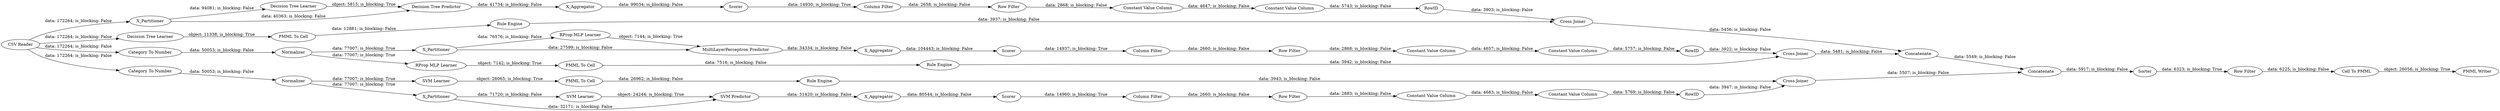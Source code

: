 digraph {
	"-8322336222410262132_53" [label="PMML To Cell"]
	"-8322336222410262132_36" [label="Cell To PMML"]
	"-8322336222410262132_26" [label="RProp MLP Learner"]
	"-8322336222410262132_29" [label=RowID]
	"-8322336222410262132_39" [label=Concatenate]
	"-8322336222410262132_37" [label="PMML Writer"]
	"-8322336222410262132_27" [label="PMML To Cell"]
	"-8322336222410262132_7" [label=X_Aggregator]
	"-8322336222410262132_9" [label="Column Filter"]
	"-8322336222410262132_1" [label="CSV Reader"]
	"-8322336222410262132_8" [label="Row Filter"]
	"-8322336222410262132_31" [label="Column Filter"]
	"-8322336222410262132_20" [label="Category To Number"]
	"-8322336222410262132_46" [label="Row Filter"]
	"-8322336222410262132_4" [label="Decision Tree Learner"]
	"-8322336222410262132_25" [label=X_Aggregator]
	"-8322336222410262132_48" [label="Constant Value Column"]
	"-8322336222410262132_21" [label=X_Partitioner]
	"-8322336222410262132_38" [label=Sorter]
	"-8322336222410262132_33" [label="Constant Value Column"]
	"-8322336222410262132_11" [label="Constant Value Column"]
	"-8322336222410262132_35" [label="SVM Predictor"]
	"-8322336222410262132_40" [label=X_Partitioner]
	"-8322336222410262132_30" [label="Row Filter"]
	"-8322336222410262132_52" [label="SVM Learner"]
	"-8322336222410262132_19" [label=Normalizer]
	"-8322336222410262132_50" [label="Cross Joiner"]
	"-8322336222410262132_22" [label="RProp MLP Learner"]
	"-8322336222410262132_5" [label="Decision Tree Predictor"]
	"-8322336222410262132_24" [label=Scorer]
	"-8322336222410262132_56" [label="Row Filter"]
	"-8322336222410262132_13" [label=RowID]
	"-8322336222410262132_6" [label=Scorer]
	"-8322336222410262132_54" [label="Rule Engine"]
	"-8322336222410262132_34" [label="SVM Learner"]
	"-8322336222410262132_28" [label="Rule Engine"]
	"-8322336222410262132_42" [label="Category To Number"]
	"-8322336222410262132_23" [label="MultiLayerPerceptron Predictor"]
	"-8322336222410262132_3" [label=X_Partitioner]
	"-8322336222410262132_16" [label="Rule Engine"]
	"-8322336222410262132_15" [label="PMML To Cell"]
	"-8322336222410262132_14" [label="Decision Tree Learner"]
	"-8322336222410262132_45" [label=RowID]
	"-8322336222410262132_10" [label="Constant Value Column"]
	"-8322336222410262132_17" [label="Cross Joiner"]
	"-8322336222410262132_43" [label=X_Aggregator]
	"-8322336222410262132_41" [label=Normalizer]
	"-8322336222410262132_51" [label="Cross Joiner"]
	"-8322336222410262132_44" [label=Scorer]
	"-8322336222410262132_47" [label="Column Filter"]
	"-8322336222410262132_49" [label="Constant Value Column"]
	"-8322336222410262132_32" [label="Constant Value Column"]
	"-8322336222410262132_55" [label=Concatenate]
	"-8322336222410262132_49" -> "-8322336222410262132_45" [label="data: 5769; is_blocking: False"]
	"-8322336222410262132_24" -> "-8322336222410262132_31" [label="data: 14937; is_blocking: True"]
	"-8322336222410262132_50" -> "-8322336222410262132_55" [label="data: 5507; is_blocking: False"]
	"-8322336222410262132_10" -> "-8322336222410262132_11" [label="data: 4647; is_blocking: False"]
	"-8322336222410262132_47" -> "-8322336222410262132_46" [label="data: 2660; is_blocking: False"]
	"-8322336222410262132_56" -> "-8322336222410262132_36" [label="data: 6225; is_blocking: False"]
	"-8322336222410262132_11" -> "-8322336222410262132_13" [label="data: 5743; is_blocking: False"]
	"-8322336222410262132_3" -> "-8322336222410262132_4" [label="data: 94081; is_blocking: False"]
	"-8322336222410262132_32" -> "-8322336222410262132_33" [label="data: 4657; is_blocking: False"]
	"-8322336222410262132_1" -> "-8322336222410262132_42" [label="data: 172264; is_blocking: False"]
	"-8322336222410262132_22" -> "-8322336222410262132_23" [label="object: 7144; is_blocking: True"]
	"-8322336222410262132_19" -> "-8322336222410262132_21" [label="data: 77007; is_blocking: True"]
	"-8322336222410262132_36" -> "-8322336222410262132_37" [label="object: 26056; is_blocking: True"]
	"-8322336222410262132_29" -> "-8322336222410262132_51" [label="data: 3922; is_blocking: False"]
	"-8322336222410262132_3" -> "-8322336222410262132_5" [label="data: 40363; is_blocking: False"]
	"-8322336222410262132_38" -> "-8322336222410262132_56" [label="data: 6323; is_blocking: True"]
	"-8322336222410262132_15" -> "-8322336222410262132_16" [label="data: 12881; is_blocking: False"]
	"-8322336222410262132_8" -> "-8322336222410262132_10" [label="data: 2868; is_blocking: False"]
	"-8322336222410262132_21" -> "-8322336222410262132_23" [label="data: 27599; is_blocking: False"]
	"-8322336222410262132_40" -> "-8322336222410262132_35" [label="data: 32171; is_blocking: False"]
	"-8322336222410262132_4" -> "-8322336222410262132_5" [label="object: 5815; is_blocking: True"]
	"-8322336222410262132_27" -> "-8322336222410262132_28" [label="data: 7516; is_blocking: False"]
	"-8322336222410262132_28" -> "-8322336222410262132_51" [label="data: 3942; is_blocking: False"]
	"-8322336222410262132_19" -> "-8322336222410262132_26" [label="data: 77007; is_blocking: True"]
	"-8322336222410262132_33" -> "-8322336222410262132_29" [label="data: 5757; is_blocking: False"]
	"-8322336222410262132_26" -> "-8322336222410262132_27" [label="object: 7142; is_blocking: True"]
	"-8322336222410262132_14" -> "-8322336222410262132_15" [label="object: 11338; is_blocking: True"]
	"-8322336222410262132_20" -> "-8322336222410262132_19" [label="data: 50053; is_blocking: False"]
	"-8322336222410262132_21" -> "-8322336222410262132_22" [label="data: 76576; is_blocking: False"]
	"-8322336222410262132_40" -> "-8322336222410262132_34" [label="data: 71720; is_blocking: False"]
	"-8322336222410262132_1" -> "-8322336222410262132_3" [label="data: 172264; is_blocking: False"]
	"-8322336222410262132_41" -> "-8322336222410262132_52" [label="data: 77007; is_blocking: True"]
	"-8322336222410262132_46" -> "-8322336222410262132_48" [label="data: 2883; is_blocking: False"]
	"-8322336222410262132_31" -> "-8322336222410262132_30" [label="data: 2660; is_blocking: False"]
	"-8322336222410262132_6" -> "-8322336222410262132_9" [label="data: 14930; is_blocking: True"]
	"-8322336222410262132_25" -> "-8322336222410262132_24" [label="data: 104443; is_blocking: False"]
	"-8322336222410262132_1" -> "-8322336222410262132_20" [label="data: 172264; is_blocking: False"]
	"-8322336222410262132_16" -> "-8322336222410262132_17" [label="data: 3937; is_blocking: False"]
	"-8322336222410262132_17" -> "-8322336222410262132_39" [label="data: 5456; is_blocking: False"]
	"-8322336222410262132_48" -> "-8322336222410262132_49" [label="data: 4683; is_blocking: False"]
	"-8322336222410262132_9" -> "-8322336222410262132_8" [label="data: 2658; is_blocking: False"]
	"-8322336222410262132_43" -> "-8322336222410262132_44" [label="data: 80544; is_blocking: False"]
	"-8322336222410262132_34" -> "-8322336222410262132_35" [label="object: 24244; is_blocking: True"]
	"-8322336222410262132_30" -> "-8322336222410262132_32" [label="data: 2868; is_blocking: False"]
	"-8322336222410262132_5" -> "-8322336222410262132_7" [label="data: 41734; is_blocking: False"]
	"-8322336222410262132_39" -> "-8322336222410262132_55" [label="data: 5549; is_blocking: False"]
	"-8322336222410262132_1" -> "-8322336222410262132_14" [label="data: 172264; is_blocking: False"]
	"-8322336222410262132_51" -> "-8322336222410262132_39" [label="data: 5481; is_blocking: False"]
	"-8322336222410262132_54" -> "-8322336222410262132_50" [label="data: 3943; is_blocking: False"]
	"-8322336222410262132_7" -> "-8322336222410262132_6" [label="data: 99034; is_blocking: False"]
	"-8322336222410262132_52" -> "-8322336222410262132_53" [label="object: 26065; is_blocking: True"]
	"-8322336222410262132_13" -> "-8322336222410262132_17" [label="data: 3903; is_blocking: False"]
	"-8322336222410262132_35" -> "-8322336222410262132_43" [label="data: 31420; is_blocking: False"]
	"-8322336222410262132_44" -> "-8322336222410262132_47" [label="data: 14960; is_blocking: True"]
	"-8322336222410262132_55" -> "-8322336222410262132_38" [label="data: 5917; is_blocking: False"]
	"-8322336222410262132_23" -> "-8322336222410262132_25" [label="data: 34334; is_blocking: False"]
	"-8322336222410262132_53" -> "-8322336222410262132_54" [label="data: 26962; is_blocking: False"]
	"-8322336222410262132_45" -> "-8322336222410262132_50" [label="data: 3947; is_blocking: False"]
	"-8322336222410262132_41" -> "-8322336222410262132_40" [label="data: 77007; is_blocking: True"]
	"-8322336222410262132_42" -> "-8322336222410262132_41" [label="data: 50053; is_blocking: False"]
	rankdir=LR
}
